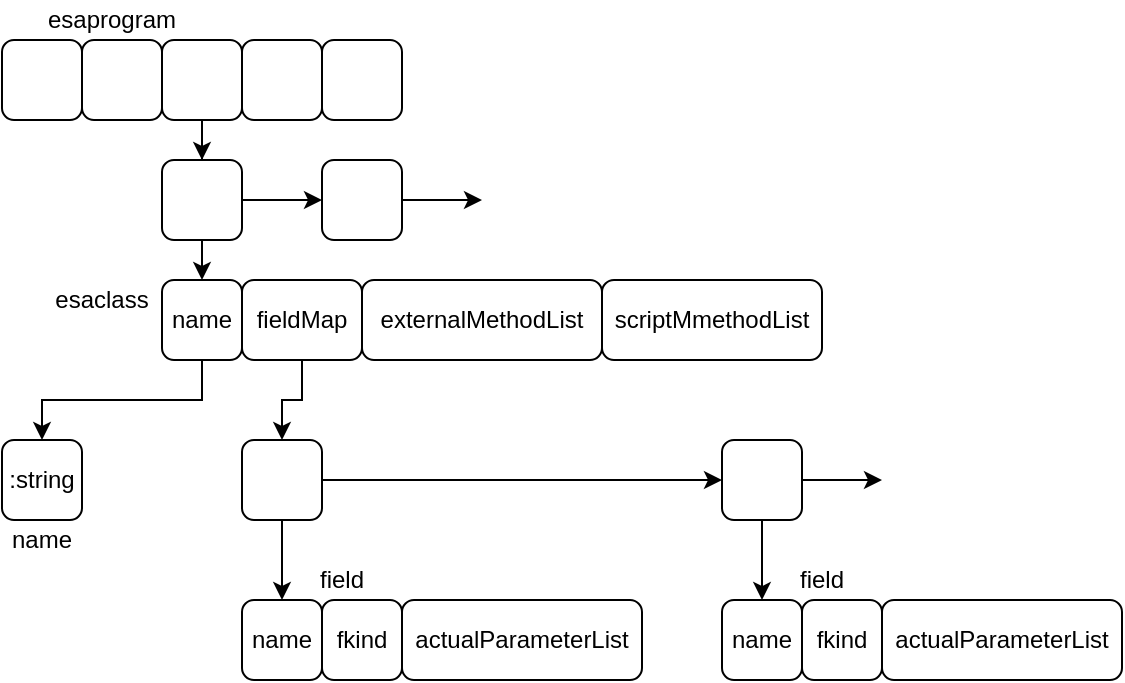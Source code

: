 <mxfile version="13.0.3" type="device"><diagram id="Y9VB2lCuwdaXAxOcaSjd" name="Page-1"><mxGraphModel dx="1102" dy="552" grid="1" gridSize="10" guides="1" tooltips="1" connect="1" arrows="1" fold="1" page="1" pageScale="1" pageWidth="1169" pageHeight="827" math="0" shadow="0"><root><mxCell id="0"/><mxCell id="1" parent="0"/><mxCell id="WsTg6U_CKkm1bJNZD-o5-1" value="" style="rounded=1;whiteSpace=wrap;html=1;" vertex="1" parent="1"><mxGeometry x="360" y="120" width="40" height="40" as="geometry"/></mxCell><mxCell id="WsTg6U_CKkm1bJNZD-o5-2" value="" style="rounded=1;whiteSpace=wrap;html=1;" vertex="1" parent="1"><mxGeometry x="400" y="120" width="40" height="40" as="geometry"/></mxCell><mxCell id="WsTg6U_CKkm1bJNZD-o5-42" style="edgeStyle=orthogonalEdgeStyle;rounded=0;orthogonalLoop=1;jettySize=auto;html=1;exitX=0.5;exitY=1;exitDx=0;exitDy=0;" edge="1" parent="1" source="WsTg6U_CKkm1bJNZD-o5-3" target="WsTg6U_CKkm1bJNZD-o5-40"><mxGeometry relative="1" as="geometry"/></mxCell><mxCell id="WsTg6U_CKkm1bJNZD-o5-3" value="" style="rounded=1;whiteSpace=wrap;html=1;" vertex="1" parent="1"><mxGeometry x="440" y="120" width="40" height="40" as="geometry"/></mxCell><mxCell id="WsTg6U_CKkm1bJNZD-o5-4" value="" style="rounded=1;whiteSpace=wrap;html=1;" vertex="1" parent="1"><mxGeometry x="480" y="120" width="40" height="40" as="geometry"/></mxCell><mxCell id="WsTg6U_CKkm1bJNZD-o5-5" value="" style="rounded=1;whiteSpace=wrap;html=1;" vertex="1" parent="1"><mxGeometry x="520" y="120" width="40" height="40" as="geometry"/></mxCell><mxCell id="WsTg6U_CKkm1bJNZD-o5-6" value="esaprogram" style="text;html=1;strokeColor=none;fillColor=none;align=center;verticalAlign=middle;whiteSpace=wrap;rounded=0;" vertex="1" parent="1"><mxGeometry x="360" y="100" width="110" height="20" as="geometry"/></mxCell><mxCell id="WsTg6U_CKkm1bJNZD-o5-18" style="edgeStyle=orthogonalEdgeStyle;rounded=0;orthogonalLoop=1;jettySize=auto;html=1;exitX=0.5;exitY=1;exitDx=0;exitDy=0;entryX=0.5;entryY=0;entryDx=0;entryDy=0;" edge="1" parent="1" source="WsTg6U_CKkm1bJNZD-o5-9" target="WsTg6U_CKkm1bJNZD-o5-15"><mxGeometry relative="1" as="geometry"/></mxCell><mxCell id="WsTg6U_CKkm1bJNZD-o5-9" value="name" style="rounded=1;whiteSpace=wrap;html=1;" vertex="1" parent="1"><mxGeometry x="440" y="240" width="40" height="40" as="geometry"/></mxCell><mxCell id="WsTg6U_CKkm1bJNZD-o5-37" style="edgeStyle=orthogonalEdgeStyle;rounded=0;orthogonalLoop=1;jettySize=auto;html=1;exitX=0.5;exitY=1;exitDx=0;exitDy=0;" edge="1" parent="1" source="WsTg6U_CKkm1bJNZD-o5-10" target="WsTg6U_CKkm1bJNZD-o5-22"><mxGeometry relative="1" as="geometry"/></mxCell><mxCell id="WsTg6U_CKkm1bJNZD-o5-10" value="fieldMap" style="rounded=1;whiteSpace=wrap;html=1;" vertex="1" parent="1"><mxGeometry x="480" y="240" width="60" height="40" as="geometry"/></mxCell><mxCell id="WsTg6U_CKkm1bJNZD-o5-11" value="esaclass" style="text;html=1;strokeColor=none;fillColor=none;align=center;verticalAlign=middle;whiteSpace=wrap;rounded=0;" vertex="1" parent="1"><mxGeometry x="380" y="240" width="60" height="20" as="geometry"/></mxCell><mxCell id="WsTg6U_CKkm1bJNZD-o5-15" value=":string" style="rounded=1;whiteSpace=wrap;html=1;" vertex="1" parent="1"><mxGeometry x="360" y="320" width="40" height="40" as="geometry"/></mxCell><mxCell id="WsTg6U_CKkm1bJNZD-o5-17" value="name" style="text;html=1;strokeColor=none;fillColor=none;align=center;verticalAlign=middle;whiteSpace=wrap;rounded=0;" vertex="1" parent="1"><mxGeometry x="360" y="360" width="40" height="20" as="geometry"/></mxCell><mxCell id="WsTg6U_CKkm1bJNZD-o5-27" style="edgeStyle=orthogonalEdgeStyle;rounded=0;orthogonalLoop=1;jettySize=auto;html=1;exitX=0.5;exitY=1;exitDx=0;exitDy=0;" edge="1" parent="1" source="WsTg6U_CKkm1bJNZD-o5-22" target="WsTg6U_CKkm1bJNZD-o5-23"><mxGeometry relative="1" as="geometry"/></mxCell><mxCell id="WsTg6U_CKkm1bJNZD-o5-29" style="edgeStyle=orthogonalEdgeStyle;rounded=0;orthogonalLoop=1;jettySize=auto;html=1;exitX=1;exitY=0.5;exitDx=0;exitDy=0;entryX=0;entryY=0.5;entryDx=0;entryDy=0;" edge="1" parent="1" source="WsTg6U_CKkm1bJNZD-o5-22" target="WsTg6U_CKkm1bJNZD-o5-28"><mxGeometry relative="1" as="geometry"/></mxCell><mxCell id="WsTg6U_CKkm1bJNZD-o5-22" value="" style="rounded=1;whiteSpace=wrap;html=1;" vertex="1" parent="1"><mxGeometry x="480" y="320" width="40" height="40" as="geometry"/></mxCell><mxCell id="WsTg6U_CKkm1bJNZD-o5-23" value="name" style="rounded=1;whiteSpace=wrap;html=1;" vertex="1" parent="1"><mxGeometry x="480" y="400" width="40" height="40" as="geometry"/></mxCell><mxCell id="WsTg6U_CKkm1bJNZD-o5-24" value="fkind" style="rounded=1;whiteSpace=wrap;html=1;" vertex="1" parent="1"><mxGeometry x="520" y="400" width="40" height="40" as="geometry"/></mxCell><mxCell id="WsTg6U_CKkm1bJNZD-o5-25" value="actualParameterList" style="rounded=1;whiteSpace=wrap;html=1;" vertex="1" parent="1"><mxGeometry x="560" y="400" width="120" height="40" as="geometry"/></mxCell><mxCell id="WsTg6U_CKkm1bJNZD-o5-35" style="edgeStyle=orthogonalEdgeStyle;rounded=0;orthogonalLoop=1;jettySize=auto;html=1;exitX=0.5;exitY=1;exitDx=0;exitDy=0;entryX=0.5;entryY=0;entryDx=0;entryDy=0;" edge="1" parent="1" source="WsTg6U_CKkm1bJNZD-o5-28" target="WsTg6U_CKkm1bJNZD-o5-31"><mxGeometry relative="1" as="geometry"/></mxCell><mxCell id="WsTg6U_CKkm1bJNZD-o5-36" style="edgeStyle=orthogonalEdgeStyle;rounded=0;orthogonalLoop=1;jettySize=auto;html=1;exitX=1;exitY=0.5;exitDx=0;exitDy=0;" edge="1" parent="1" source="WsTg6U_CKkm1bJNZD-o5-28"><mxGeometry relative="1" as="geometry"><mxPoint x="800" y="340" as="targetPoint"/></mxGeometry></mxCell><mxCell id="WsTg6U_CKkm1bJNZD-o5-28" value="" style="rounded=1;whiteSpace=wrap;html=1;" vertex="1" parent="1"><mxGeometry x="720" y="320" width="40" height="40" as="geometry"/></mxCell><mxCell id="WsTg6U_CKkm1bJNZD-o5-30" value="field" style="text;html=1;strokeColor=none;fillColor=none;align=center;verticalAlign=middle;whiteSpace=wrap;rounded=0;" vertex="1" parent="1"><mxGeometry x="510" y="380" width="40" height="20" as="geometry"/></mxCell><mxCell id="WsTg6U_CKkm1bJNZD-o5-31" value="name" style="rounded=1;whiteSpace=wrap;html=1;" vertex="1" parent="1"><mxGeometry x="720" y="400" width="40" height="40" as="geometry"/></mxCell><mxCell id="WsTg6U_CKkm1bJNZD-o5-32" value="fkind" style="rounded=1;whiteSpace=wrap;html=1;" vertex="1" parent="1"><mxGeometry x="760" y="400" width="40" height="40" as="geometry"/></mxCell><mxCell id="WsTg6U_CKkm1bJNZD-o5-33" value="actualParameterList" style="rounded=1;whiteSpace=wrap;html=1;" vertex="1" parent="1"><mxGeometry x="800" y="400" width="120" height="40" as="geometry"/></mxCell><mxCell id="WsTg6U_CKkm1bJNZD-o5-34" value="field" style="text;html=1;strokeColor=none;fillColor=none;align=center;verticalAlign=middle;whiteSpace=wrap;rounded=0;" vertex="1" parent="1"><mxGeometry x="750" y="380" width="40" height="20" as="geometry"/></mxCell><mxCell id="WsTg6U_CKkm1bJNZD-o5-38" value="externalMethodList" style="rounded=1;whiteSpace=wrap;html=1;" vertex="1" parent="1"><mxGeometry x="540" y="240" width="120" height="40" as="geometry"/></mxCell><mxCell id="WsTg6U_CKkm1bJNZD-o5-39" value="scriptMmethodList" style="rounded=1;whiteSpace=wrap;html=1;" vertex="1" parent="1"><mxGeometry x="660" y="240" width="110" height="40" as="geometry"/></mxCell><mxCell id="WsTg6U_CKkm1bJNZD-o5-43" style="edgeStyle=orthogonalEdgeStyle;rounded=0;orthogonalLoop=1;jettySize=auto;html=1;exitX=0.5;exitY=1;exitDx=0;exitDy=0;entryX=0.5;entryY=0;entryDx=0;entryDy=0;" edge="1" parent="1" source="WsTg6U_CKkm1bJNZD-o5-40" target="WsTg6U_CKkm1bJNZD-o5-9"><mxGeometry relative="1" as="geometry"/></mxCell><mxCell id="WsTg6U_CKkm1bJNZD-o5-44" style="edgeStyle=orthogonalEdgeStyle;rounded=0;orthogonalLoop=1;jettySize=auto;html=1;exitX=1;exitY=0.5;exitDx=0;exitDy=0;entryX=0;entryY=0.5;entryDx=0;entryDy=0;" edge="1" parent="1" source="WsTg6U_CKkm1bJNZD-o5-40" target="WsTg6U_CKkm1bJNZD-o5-41"><mxGeometry relative="1" as="geometry"/></mxCell><mxCell id="WsTg6U_CKkm1bJNZD-o5-40" value="" style="rounded=1;whiteSpace=wrap;html=1;" vertex="1" parent="1"><mxGeometry x="440" y="180" width="40" height="40" as="geometry"/></mxCell><mxCell id="WsTg6U_CKkm1bJNZD-o5-45" style="edgeStyle=orthogonalEdgeStyle;rounded=0;orthogonalLoop=1;jettySize=auto;html=1;exitX=1;exitY=0.5;exitDx=0;exitDy=0;" edge="1" parent="1" source="WsTg6U_CKkm1bJNZD-o5-41"><mxGeometry relative="1" as="geometry"><mxPoint x="600" y="200" as="targetPoint"/></mxGeometry></mxCell><mxCell id="WsTg6U_CKkm1bJNZD-o5-41" value="" style="rounded=1;whiteSpace=wrap;html=1;" vertex="1" parent="1"><mxGeometry x="520" y="180" width="40" height="40" as="geometry"/></mxCell></root></mxGraphModel></diagram></mxfile>